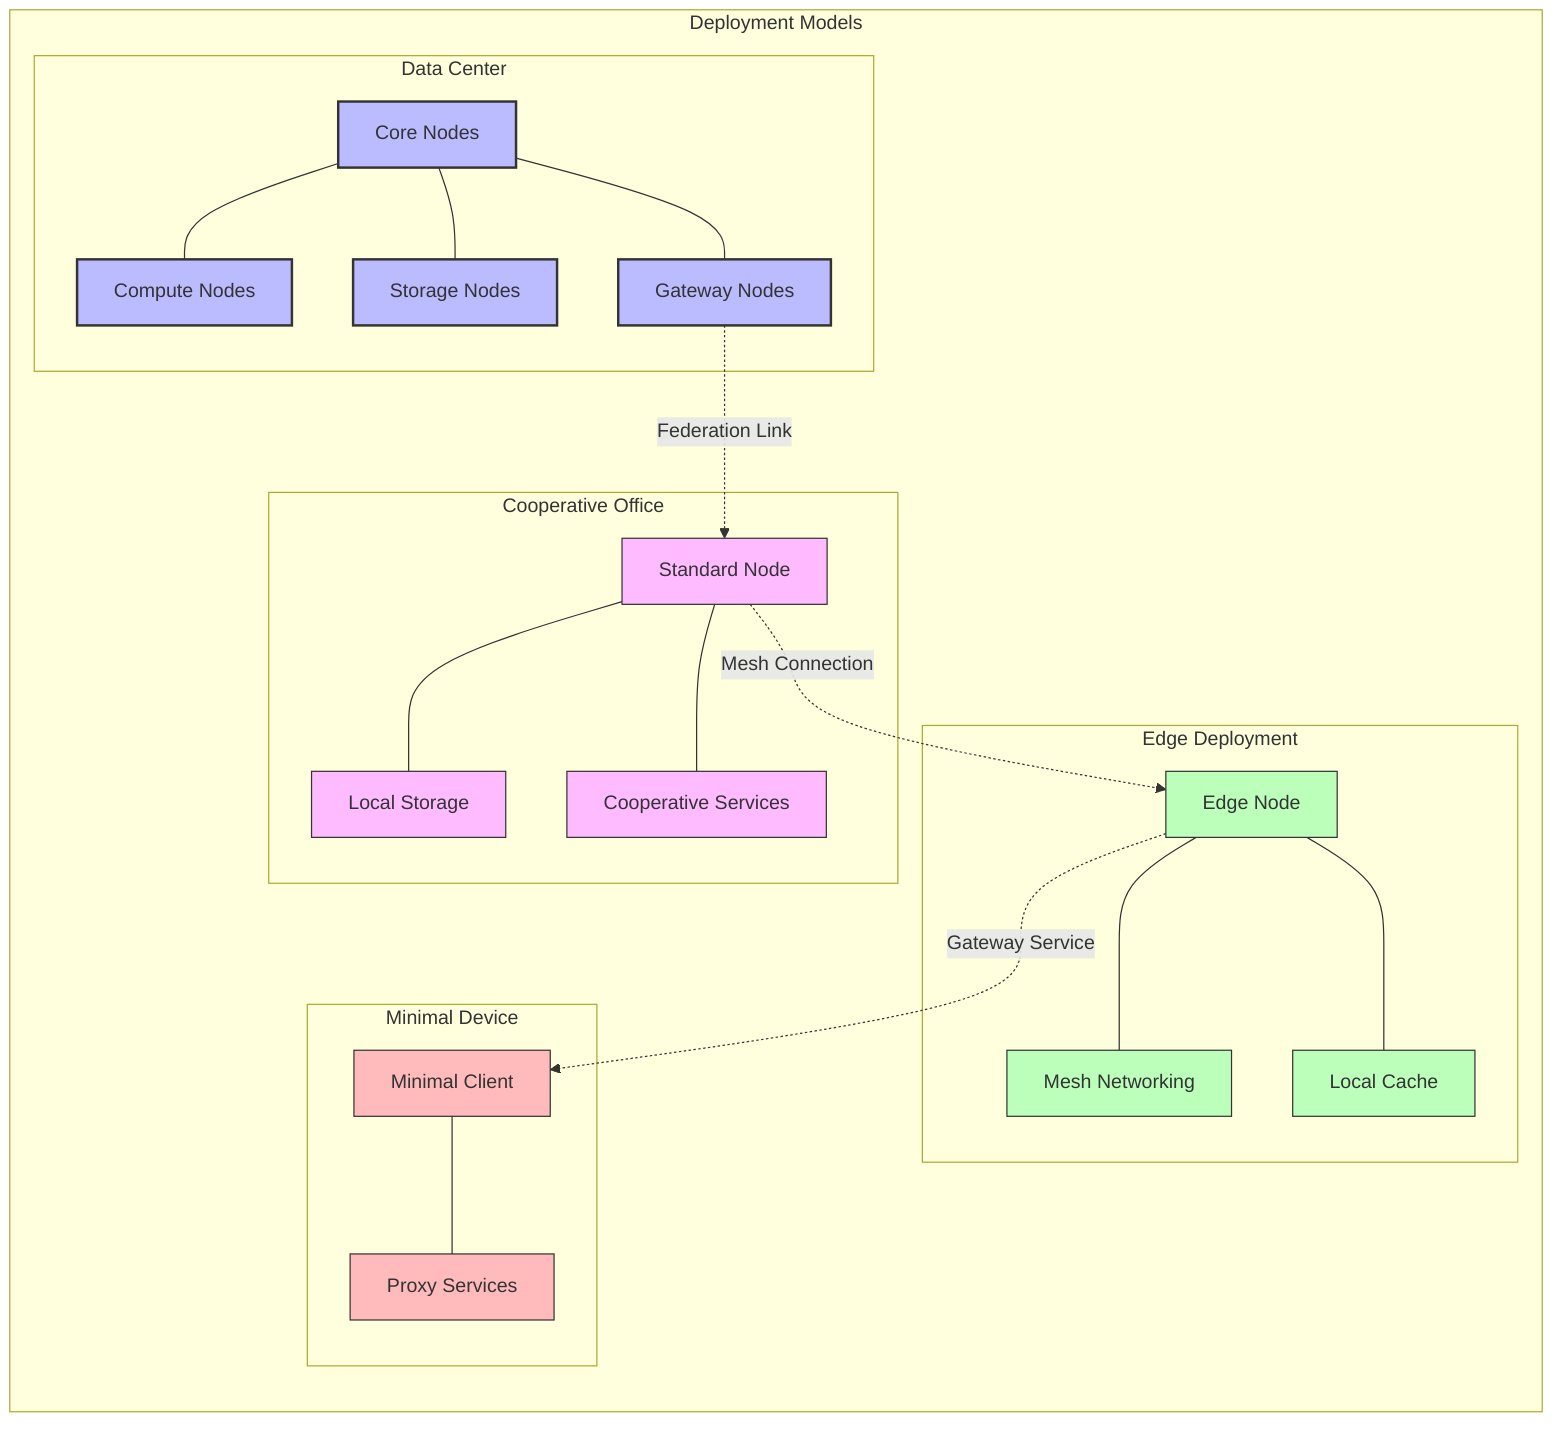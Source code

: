 graph LR
    subgraph "Deployment Models"
        direction TB
        subgraph "Data Center"
            DC_CORE[Core Nodes]
            DC_COMPUTE[Compute Nodes]
            DC_STORAGE[Storage Nodes]
            DC_GATEWAY[Gateway Nodes]
            
            DC_CORE --- DC_COMPUTE
            DC_CORE --- DC_STORAGE
            DC_CORE --- DC_GATEWAY
        end
        
        subgraph "Cooperative Office"
            CO_NODE[Standard Node]
            CO_STORAGE[Local Storage]
            CO_SERVICES[Cooperative Services]
            
            CO_NODE --- CO_STORAGE
            CO_NODE --- CO_SERVICES
        end
        
        subgraph "Edge Deployment"
            EDGE_NODE[Edge Node]
            EDGE_MESH[Mesh Networking]
            EDGE_CACHE[Local Cache]
            
            EDGE_NODE --- EDGE_MESH
            EDGE_NODE --- EDGE_CACHE
        end
        
        subgraph "Minimal Device"
            MIN_CLIENT[Minimal Client]
            MIN_PROXY[Proxy Services]
            
            MIN_CLIENT --- MIN_PROXY
        end
    end
    
    DC_GATEWAY -.->|Federation Link| CO_NODE
    CO_NODE -.->|Mesh Connection| EDGE_NODE
    EDGE_NODE -.->|Gateway Service| MIN_CLIENT
    
    classDef datacenter fill:#bbf,stroke:#333,stroke-width:2px
    classDef office fill:#fbf,stroke:#333,stroke-width:1px
    classDef edge fill:#bfb,stroke:#333,stroke-width:1px
    classDef minimal fill:#fbb,stroke:#333,stroke-width:1px
    
    class DC_CORE,DC_COMPUTE,DC_STORAGE,DC_GATEWAY datacenter
    class CO_NODE,CO_STORAGE,CO_SERVICES office
    class EDGE_NODE,EDGE_MESH,EDGE_CACHE edge
    class MIN_CLIENT,MIN_PROXY minimal